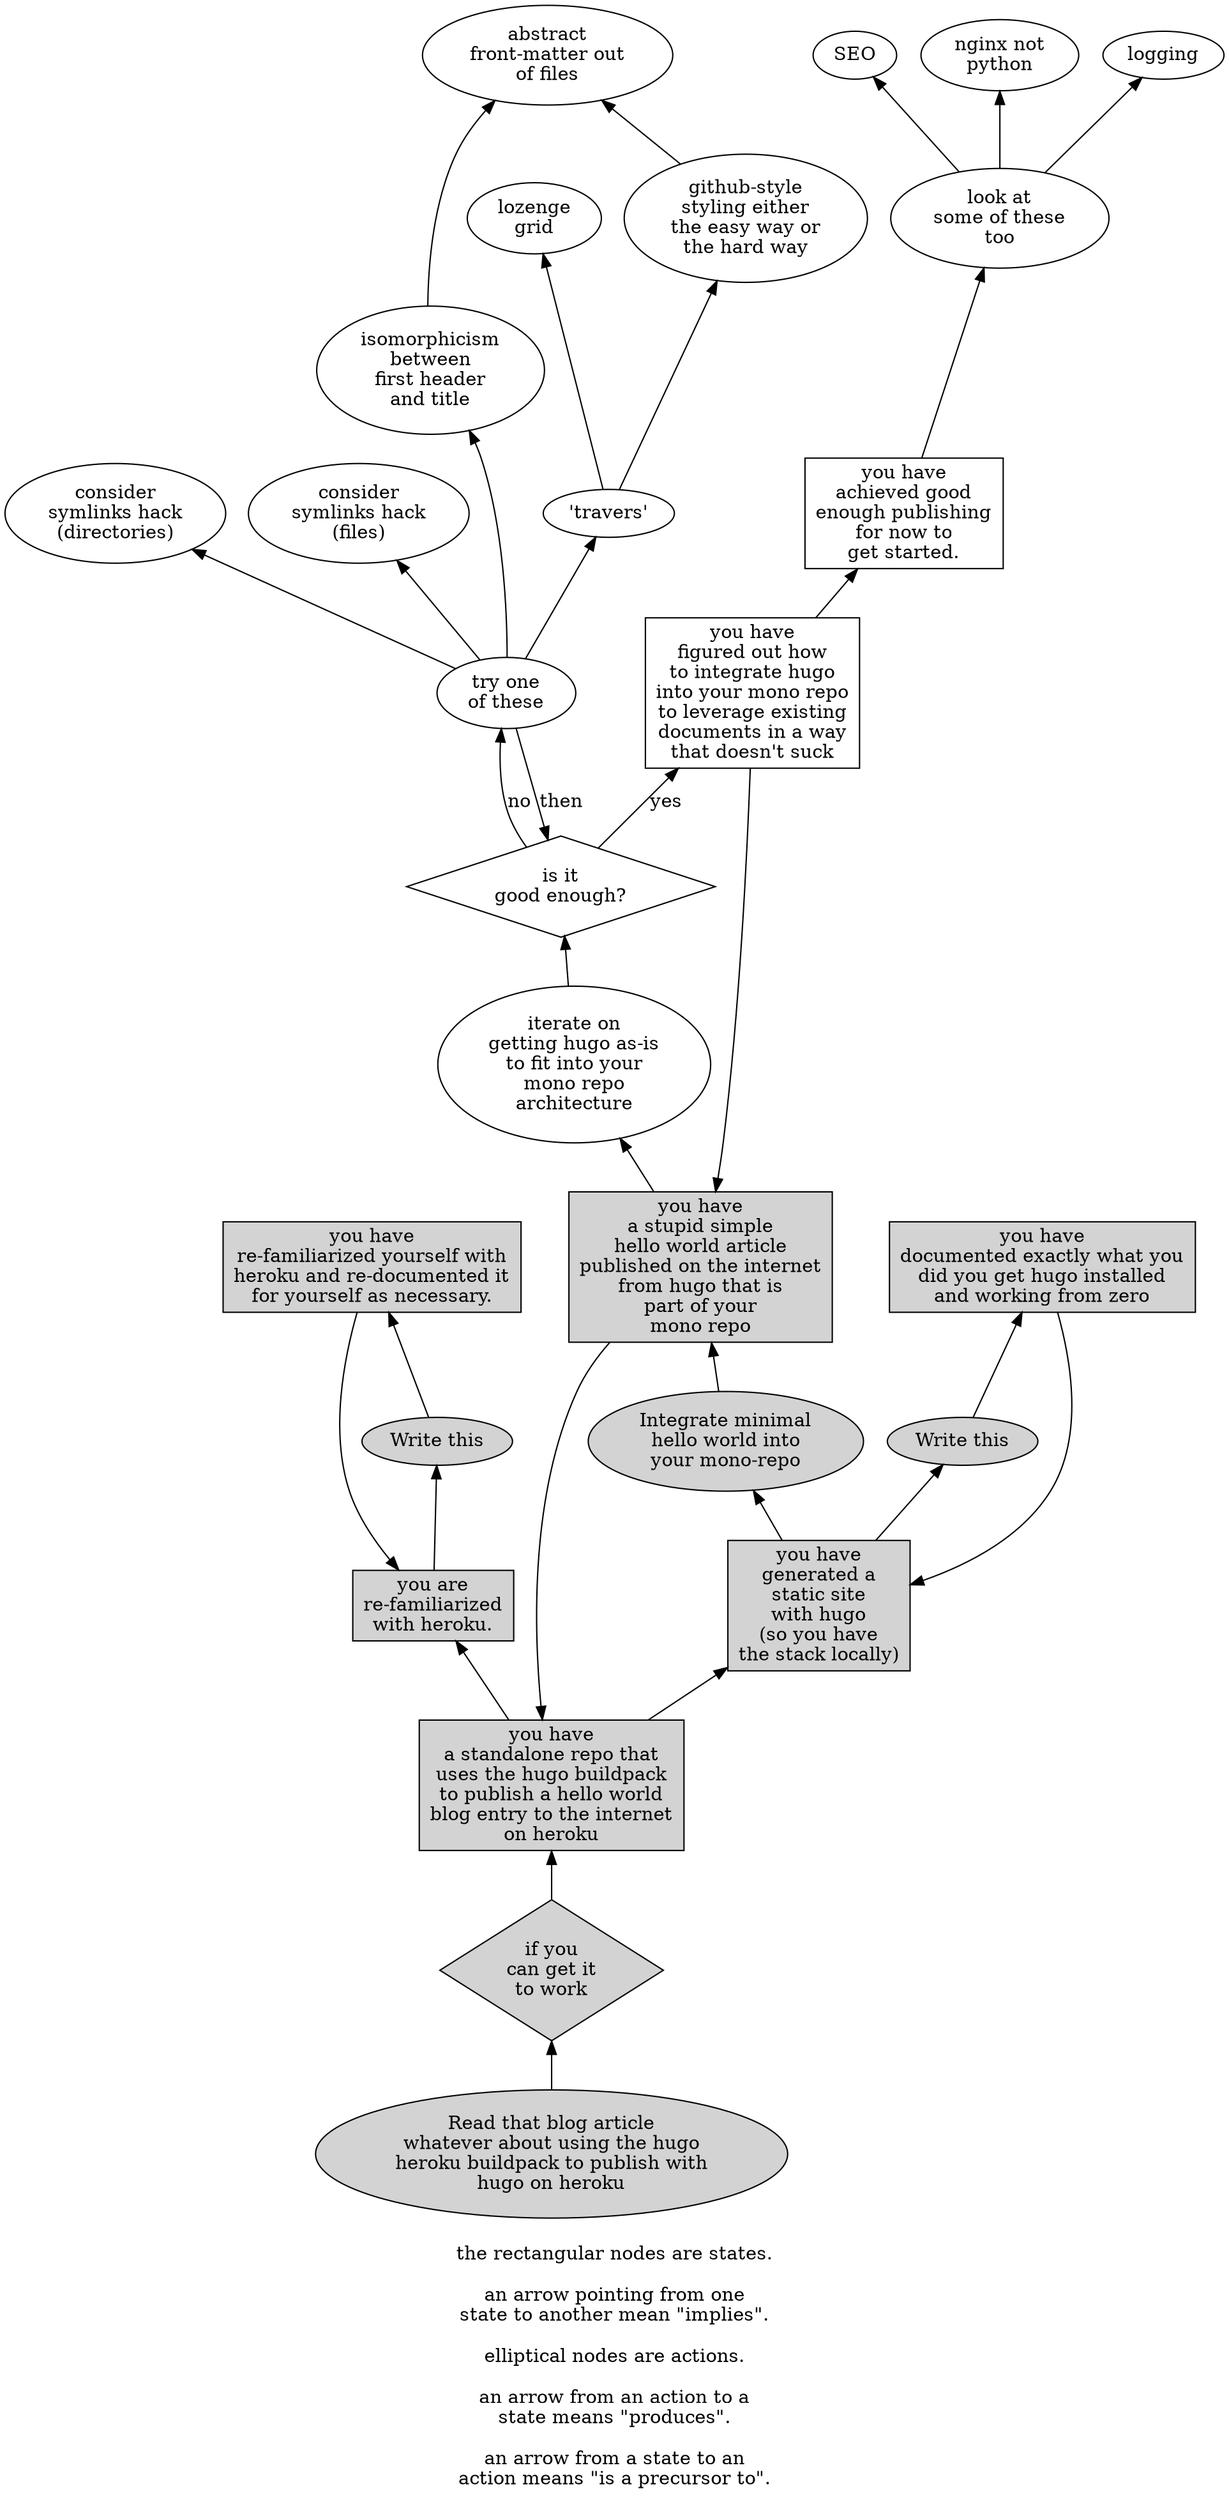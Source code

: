 digraph {

rankdir=BT

01[shape=rect style=filled label="you are
re-familiarized
with heroku."]


02[shape=rect label="you have
generated a
static site
with hugo
(so you have
the stack locally)"
style=filled]


03[shape=rect label="you have
achieved good
enough publishing
for now to
get started."]


04[shape=rect label="you have
a stupid simple
hello world article
published on the internet
from hugo that is
part of your
mono repo
"
style=filled
]
04->06


a04[label="Integrate minimal
hello world into
your mono-repo"
style=filled]
a04->04
02->a04


05[shape=rect label="you have
figured out how
to integrate hugo
into your mono repo
to leverage existing
documents in a way
that doesn't suck"]
05->04
05->03


d05[label="is it
good enough?
"
shape=diamond
]
d05->05[label=yes]
d05->a09[label=no]
a09->d05[label=then]


a05[label="iterate on
getting hugo as-is
to fit into your
mono repo
architecture"]
a05->d05
04->a05


06[shape=rect label="you have
a standalone repo that
uses the hugo buildpack
to publish a hello world
blog entry to the internet
on heroku"
style=filled]
06->01
06->02


d06[shape=diamond label="if you
can get it
to work"
style=filled]
d06->06


a06[label="Read that blog article
whatever about using the hugo
heroku buildpack to publish with
hugo on heroku
"
style=filled]
a06->d06


07[shape=rect label="you have
re-familiarized yourself with
heroku and re-documented it
for yourself as necessary."
style=filled]
07->01


a07[label="Write this" style=filled]
a07->07
01->a07


08[shape=rect label="you have
documented exactly what you
did you get hugo installed
and working from zero
"
style=filled
]
08->02


a08[label="Write this" style=filled]
a08->08
02->a08
a09[label="try one
of these"
]
a09->a09_1
a09_1[label="consider
symlinks hack
(directories)
"
]
a09->a09_2
a09_2[label="consider
symlinks hack
(files)
"]
a09->a09_3
a09_3[label="'travers'"
]
a09->a09_4
a09_4[label="isomorphicism
between
first header
and title
"
]
a09_4->a09_5
a09_6->a09_5
a09_5[label="abstract
front-matter out
of files
"
]
a09_3->a09_6
a09_6[label="github-style
styling either
the easy way or
the hard way
"
]
a09_3->a09_7
a09_7[label="lozenge
grid
"
]
03->a10
a10[label="look at
some of these
too
"
]
a10->a10_1
a10_1[label="nginx not
python
"
]
a10->a10_2
a10_2[label="logging
"
]
a10->a10_3
a10_3[label="SEO
"
]


label="
the rectangular nodes are states.

an arrow pointing from one
state to another mean \"implies\".

elliptical nodes are actions.

an arrow from an action to a
state means \"produces\".

an arrow from a state to an
action means \"is a precursor to\".
"
}
/*
  - #born.
*/
